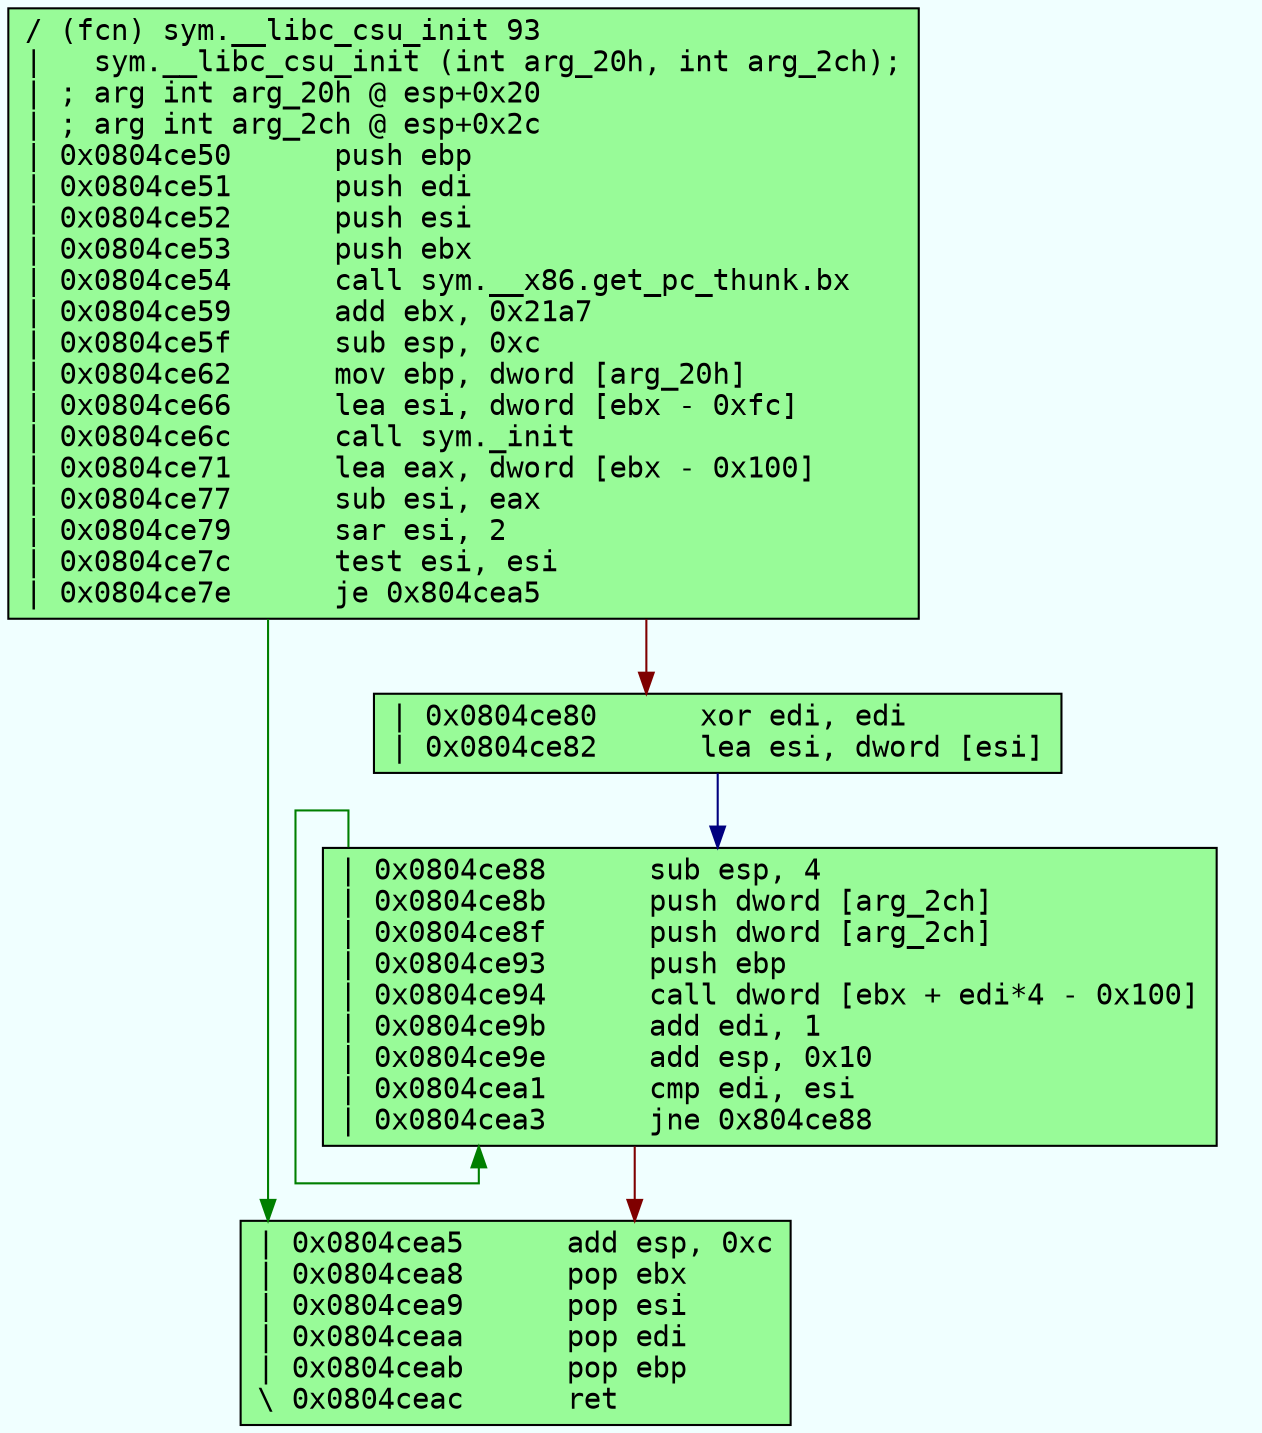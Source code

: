 digraph code {
	graph [bgcolor=azure fontsize=8 fontname="Courier" splines="ortho"];
	node [fillcolor=gray style=filled shape=box];
	edge [arrowhead="normal"];
	"0x0804ce50" -> "0x0804cea5" [color="#007f00"];
	"0x0804ce50" -> "0x0804ce80" [color="#7f0000"];
	"0x0804ce50" [URL="sym.__libc_csu_init/0x0804ce50", fillcolor="palegreen",color="black", fontname="Courier",label="/ (fcn) sym.__libc_csu_init 93\l|   sym.__libc_csu_init (int arg_20h, int arg_2ch);\l| ; arg int arg_20h @ esp+0x20\l| ; arg int arg_2ch @ esp+0x2c\l| 0x0804ce50      push ebp\l| 0x0804ce51      push edi\l| 0x0804ce52      push esi\l| 0x0804ce53      push ebx\l| 0x0804ce54      call sym.__x86.get_pc_thunk.bx\l| 0x0804ce59      add ebx, 0x21a7\l| 0x0804ce5f      sub esp, 0xc\l| 0x0804ce62      mov ebp, dword [arg_20h]\l| 0x0804ce66      lea esi, dword [ebx - 0xfc]\l| 0x0804ce6c      call sym._init\l| 0x0804ce71      lea eax, dword [ebx - 0x100]\l| 0x0804ce77      sub esi, eax\l| 0x0804ce79      sar esi, 2\l| 0x0804ce7c      test esi, esi\l| 0x0804ce7e      je 0x804cea5\l"]
	"0x0804ce80" -> "0x0804ce88" [color="#00007f"];
	"0x0804ce80" [URL="sym.__libc_csu_init/0x0804ce80", fillcolor="palegreen",color="black", fontname="Courier",label="| 0x0804ce80      xor edi, edi\l| 0x0804ce82      lea esi, dword [esi]\l"]
	"0x0804ce88" -> "0x0804ce88" [color="#007f00"];
	"0x0804ce88" -> "0x0804cea5" [color="#7f0000"];
	"0x0804ce88" [URL="sym.__libc_csu_init/0x0804ce88", fillcolor="palegreen",color="black", fontname="Courier",label="| 0x0804ce88      sub esp, 4\l| 0x0804ce8b      push dword [arg_2ch]\l| 0x0804ce8f      push dword [arg_2ch]\l| 0x0804ce93      push ebp\l| 0x0804ce94      call dword [ebx + edi*4 - 0x100]\l| 0x0804ce9b      add edi, 1\l| 0x0804ce9e      add esp, 0x10\l| 0x0804cea1      cmp edi, esi\l| 0x0804cea3      jne 0x804ce88\l"]
	"0x0804cea5" [URL="sym.__libc_csu_init/0x0804cea5", fillcolor="palegreen",color="black", fontname="Courier",label="| 0x0804cea5      add esp, 0xc\l| 0x0804cea8      pop ebx\l| 0x0804cea9      pop esi\l| 0x0804ceaa      pop edi\l| 0x0804ceab      pop ebp\l\\ 0x0804ceac      ret\l"]
}
